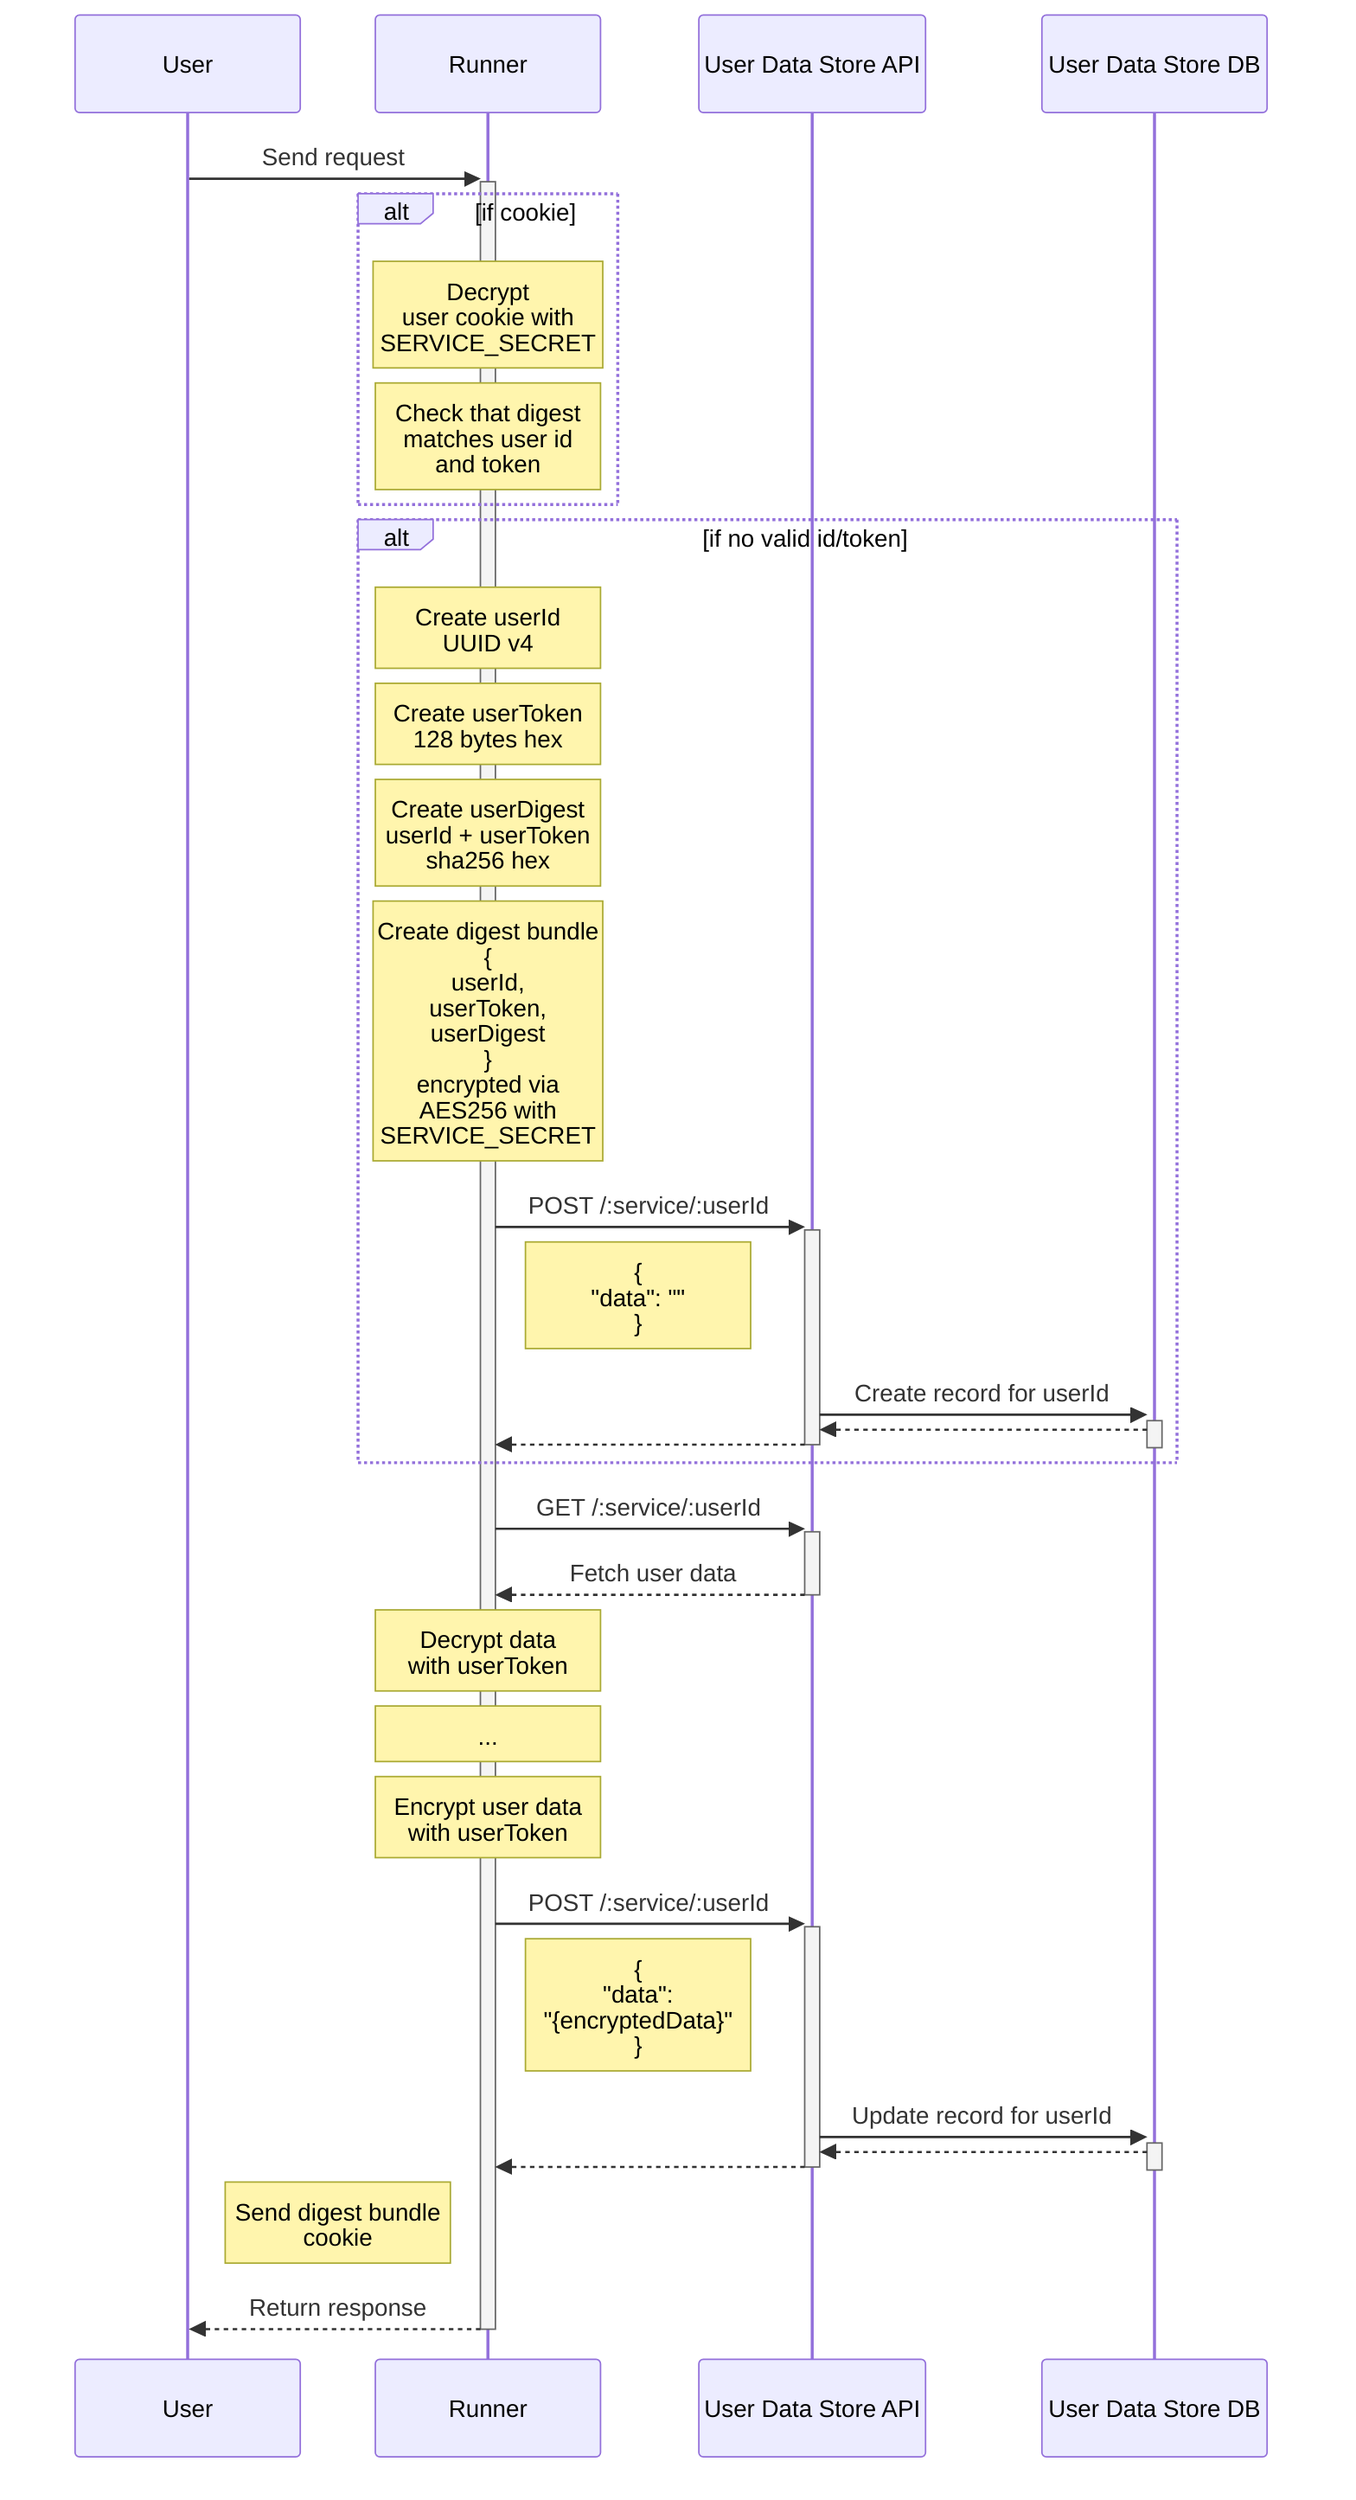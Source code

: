 sequenceDiagram

participant U as User
participant R as Runner
participant DS as User Data Store API
participant DB as User Data Store DB

U->>+R: Send request

alt if cookie

  Note over R: Decrypt <br>user cookie with <br>SERVICE_SECRET
  Note over R:Check that digest <br>matches user id <br>and token

end

alt if no valid id/token

  Note over R: Create userId<br>UUID v4
  Note over R: Create userToken<br>128 bytes hex
  Note over R: Create userDigest<br>userId + userToken<br>sha256 hex
  Note over R: Create digest bundle<br>{<br>userId,<br>userToken,<br>userDigest<br>}<br>encrypted via <br>AES256 with<br>SERVICE_SECRET

  R->>+DS: POST /:service/:userId

  Note right of R: { <br>"data": "" <br>}

  DS->>+DB: Create record for userId
  DB-->>-DS: 

  DS-->>-R: 

end

R->>+DS: GET /:service/:userId
DS-->>-R: Fetch user data

Note over R: Decrypt data <br>with userToken
Note over R: ...
Note over R: Encrypt user data <br>with userToken

R->>+DS: POST /:service/:userId

Note right of R: { <br>"data": <br>"{encryptedData}" <br>}

DS->>+DB: Update record for userId
DB-->>-DS: 

DS-->>-R: 

Note right of U: Send digest bundle <br>cookie

R-->>-U: Return response